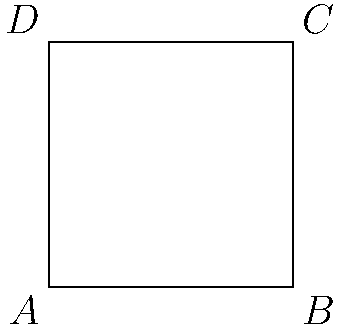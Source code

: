 defaultpen(fontsize(21.9178082191781));size(6cm);
draw(unitsquare);
label("$A$",(0,0),SW);
label("$B$",(1,0),SE);
label("$C$",(1,1),NE);
label("$D$",(0,1),NW);

